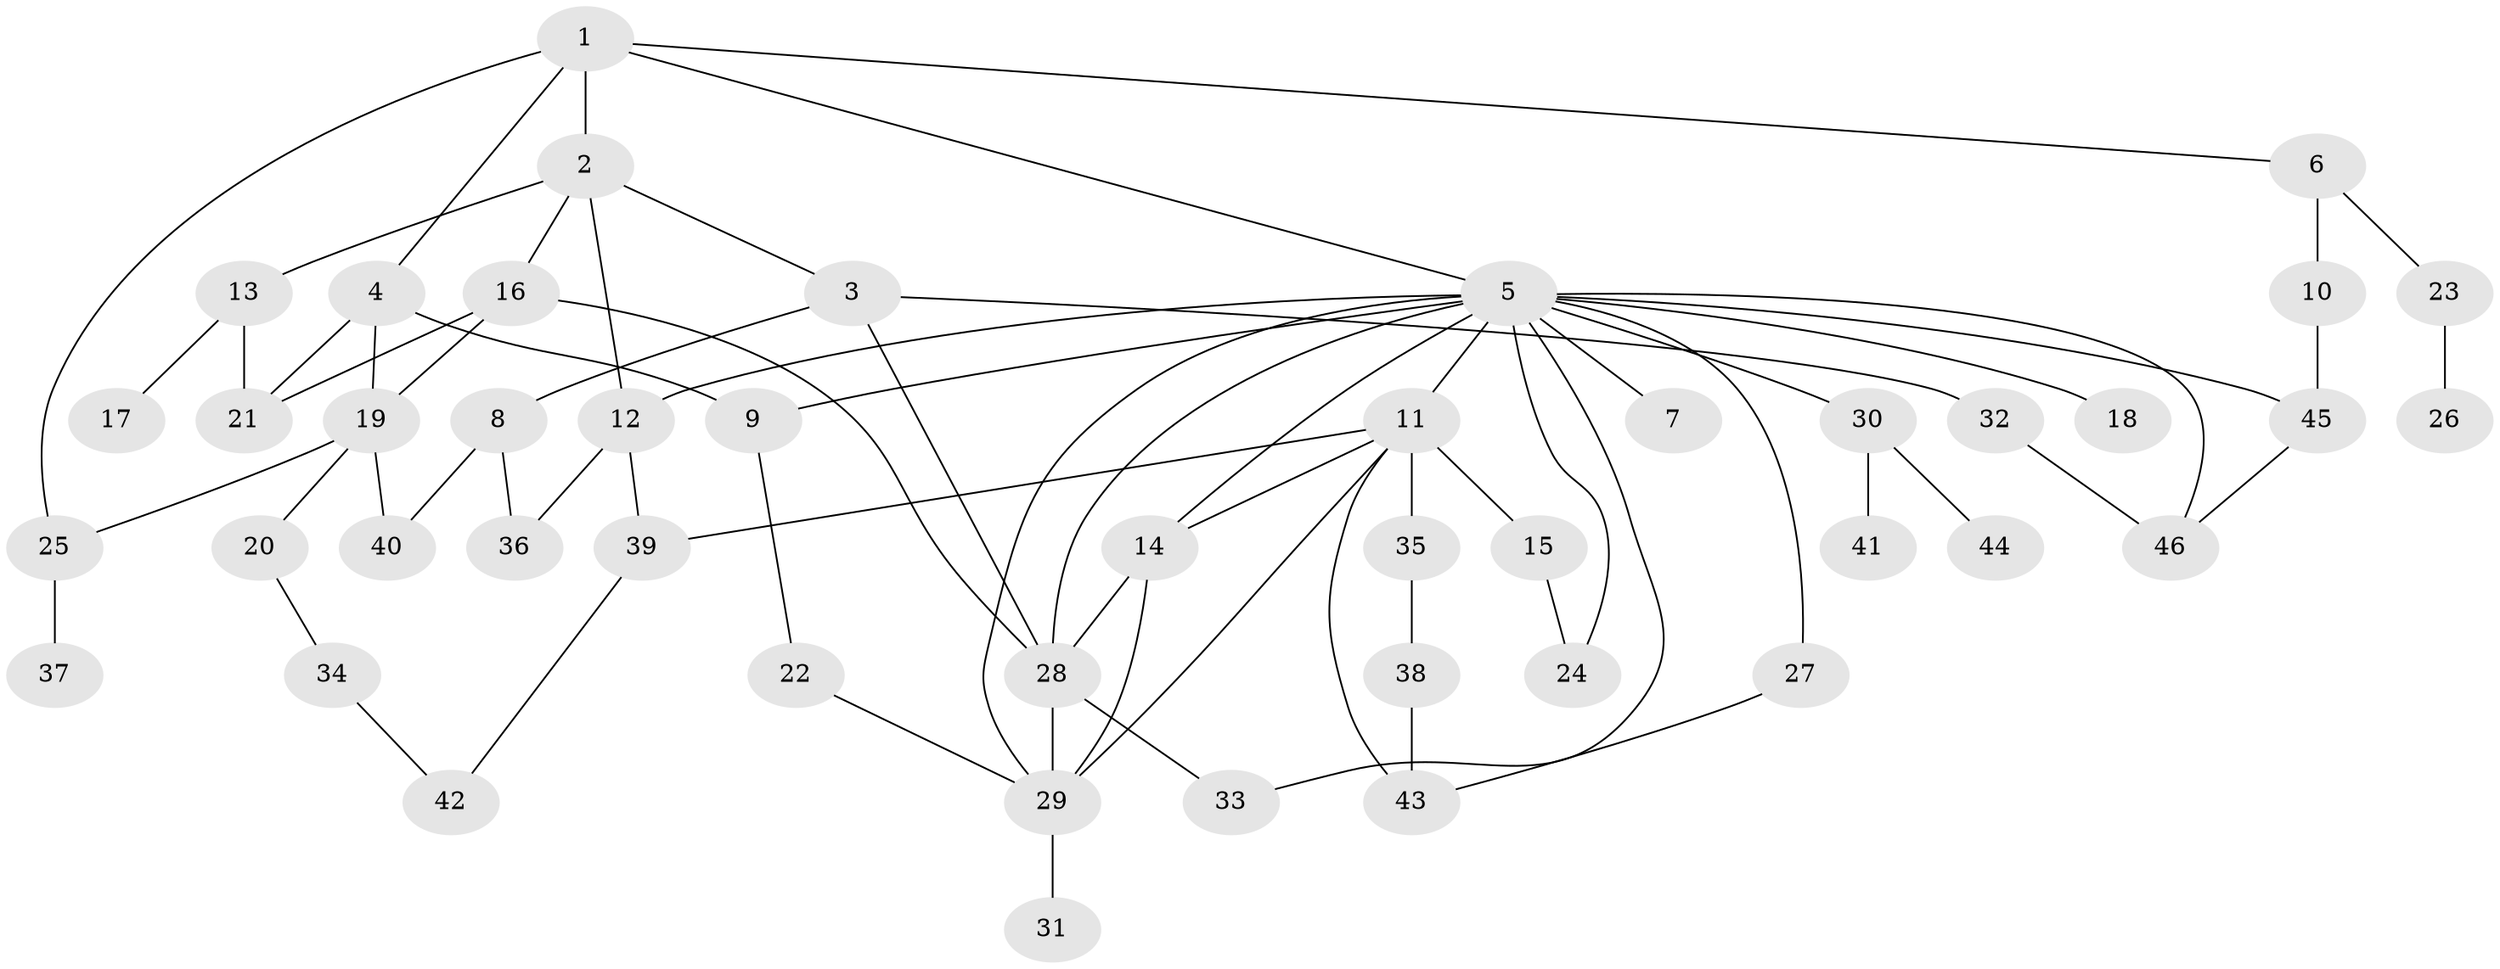 // original degree distribution, {5: 0.03571428571428571, 7: 0.026785714285714284, 8: 0.017857142857142856, 4: 0.125, 3: 0.16071428571428573, 1: 0.3125, 2: 0.30357142857142855, 6: 0.017857142857142856}
// Generated by graph-tools (version 1.1) at 2025/48/03/04/25 22:48:43]
// undirected, 46 vertices, 70 edges
graph export_dot {
  node [color=gray90,style=filled];
  1;
  2;
  3;
  4;
  5;
  6;
  7;
  8;
  9;
  10;
  11;
  12;
  13;
  14;
  15;
  16;
  17;
  18;
  19;
  20;
  21;
  22;
  23;
  24;
  25;
  26;
  27;
  28;
  29;
  30;
  31;
  32;
  33;
  34;
  35;
  36;
  37;
  38;
  39;
  40;
  41;
  42;
  43;
  44;
  45;
  46;
  1 -- 2 [weight=2.0];
  1 -- 4 [weight=1.0];
  1 -- 5 [weight=1.0];
  1 -- 6 [weight=1.0];
  1 -- 25 [weight=1.0];
  2 -- 3 [weight=1.0];
  2 -- 12 [weight=1.0];
  2 -- 13 [weight=1.0];
  2 -- 16 [weight=1.0];
  3 -- 8 [weight=1.0];
  3 -- 28 [weight=1.0];
  3 -- 32 [weight=1.0];
  4 -- 9 [weight=1.0];
  4 -- 19 [weight=1.0];
  4 -- 21 [weight=1.0];
  5 -- 7 [weight=1.0];
  5 -- 9 [weight=1.0];
  5 -- 11 [weight=1.0];
  5 -- 12 [weight=2.0];
  5 -- 14 [weight=1.0];
  5 -- 18 [weight=2.0];
  5 -- 24 [weight=1.0];
  5 -- 27 [weight=1.0];
  5 -- 28 [weight=1.0];
  5 -- 29 [weight=1.0];
  5 -- 30 [weight=1.0];
  5 -- 33 [weight=1.0];
  5 -- 45 [weight=1.0];
  5 -- 46 [weight=1.0];
  6 -- 10 [weight=1.0];
  6 -- 23 [weight=1.0];
  8 -- 36 [weight=1.0];
  8 -- 40 [weight=1.0];
  9 -- 22 [weight=1.0];
  10 -- 45 [weight=1.0];
  11 -- 14 [weight=1.0];
  11 -- 15 [weight=3.0];
  11 -- 29 [weight=1.0];
  11 -- 35 [weight=1.0];
  11 -- 39 [weight=1.0];
  11 -- 43 [weight=1.0];
  12 -- 36 [weight=1.0];
  12 -- 39 [weight=2.0];
  13 -- 17 [weight=1.0];
  13 -- 21 [weight=2.0];
  14 -- 28 [weight=2.0];
  14 -- 29 [weight=1.0];
  15 -- 24 [weight=1.0];
  16 -- 19 [weight=1.0];
  16 -- 21 [weight=1.0];
  16 -- 28 [weight=1.0];
  19 -- 20 [weight=1.0];
  19 -- 25 [weight=1.0];
  19 -- 40 [weight=1.0];
  20 -- 34 [weight=1.0];
  22 -- 29 [weight=1.0];
  23 -- 26 [weight=2.0];
  25 -- 37 [weight=1.0];
  27 -- 43 [weight=1.0];
  28 -- 29 [weight=1.0];
  28 -- 33 [weight=1.0];
  29 -- 31 [weight=1.0];
  30 -- 41 [weight=1.0];
  30 -- 44 [weight=1.0];
  32 -- 46 [weight=2.0];
  34 -- 42 [weight=1.0];
  35 -- 38 [weight=1.0];
  38 -- 43 [weight=2.0];
  39 -- 42 [weight=1.0];
  45 -- 46 [weight=1.0];
}
